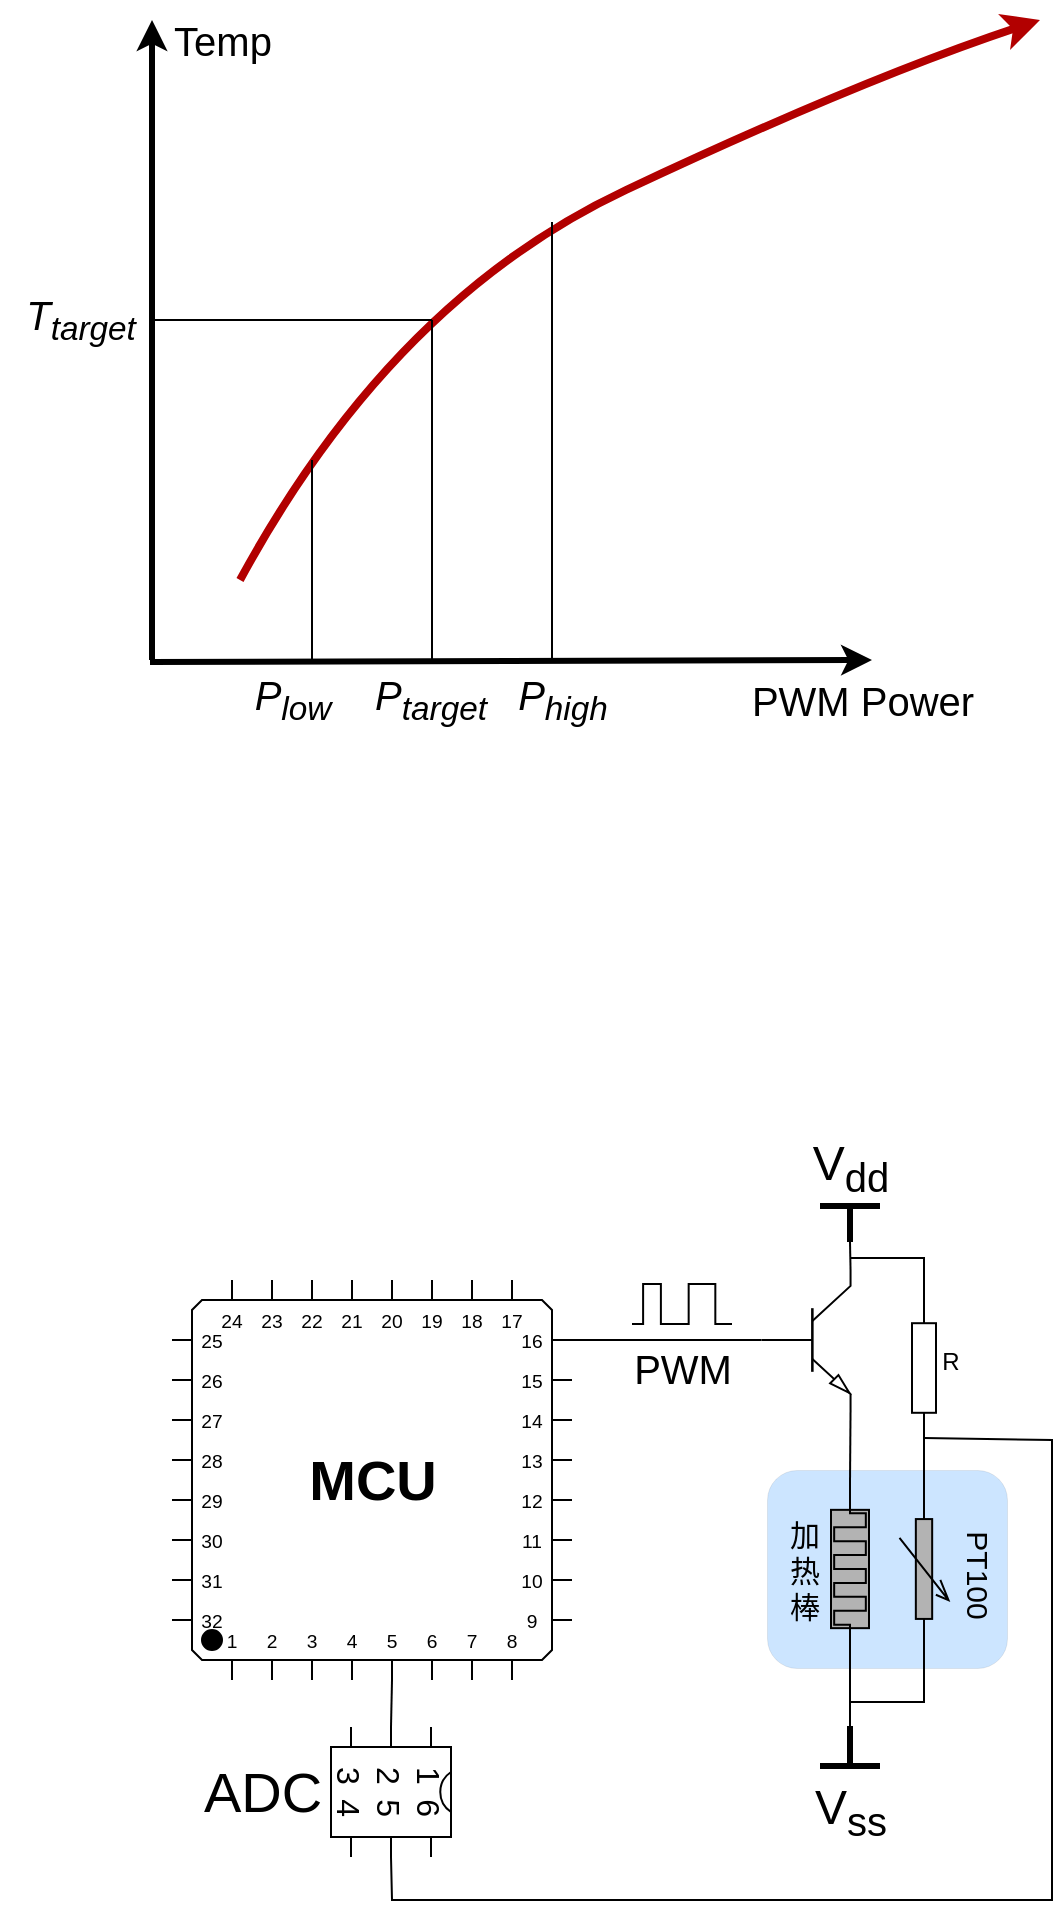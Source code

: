 <mxfile version="20.1.2" type="github">
  <diagram id="nseQSoo05uUmI_t9osFS" name="Page-1">
    <mxGraphModel dx="1950" dy="1235" grid="1" gridSize="10" guides="1" tooltips="1" connect="1" arrows="1" fold="1" page="0" pageScale="1" pageWidth="850" pageHeight="1100" math="0" shadow="0">
      <root>
        <mxCell id="0" />
        <mxCell id="1" parent="0" />
        <mxCell id="vsu4SN05_M3VtPQOTOQN-29" value="" style="rounded=1;whiteSpace=wrap;html=1;shadow=0;sketch=0;fillStyle=auto;fontSize=20;strokeColor=#36393d;strokeWidth=0;fillColor=#cce5ff;glass=0;" parent="1" vertex="1">
          <mxGeometry x="307.5" y="685" width="120" height="99" as="geometry" />
        </mxCell>
        <mxCell id="vsu4SN05_M3VtPQOTOQN-6" value="" style="verticalLabelPosition=bottom;shadow=0;dashed=0;align=center;html=1;verticalAlign=top;shape=mxgraph.electrical.transistors.npn_transistor_5;fillStyle=auto;strokeWidth=1;" parent="1" vertex="1">
          <mxGeometry x="302" y="585" width="50" height="70" as="geometry" />
        </mxCell>
        <mxCell id="vsu4SN05_M3VtPQOTOQN-7" value="&lt;b&gt;&lt;font style=&quot;font-size: 28px;&quot;&gt;MCU&lt;/font&gt;&lt;/b&gt;" style="shadow=0;dashed=0;align=center;html=1;strokeWidth=1;shape=mxgraph.electrical.logic_gates.qfp_ic;labelNames=a,b,c,d,e,f,g,h,i,j,k,l,m,n,o,p,q,r,s,t,u,v,w,x,y,z,a1,b1,c1,d1,e1,f1,g1,h1,i1,j1,k1,l1,m1,n1;fillStyle=auto;" parent="1" vertex="1">
          <mxGeometry x="10" y="590" width="200" height="200" as="geometry" />
        </mxCell>
        <mxCell id="vsu4SN05_M3VtPQOTOQN-8" value="" style="pointerEvents=1;verticalLabelPosition=bottom;shadow=0;dashed=0;align=center;html=1;verticalAlign=top;shape=mxgraph.electrical.resistors.variable_resistor_1;fillStyle=auto;strokeWidth=1;sketch=0;fillColor=#B3B3B3;rotation=90;" parent="1" vertex="1">
          <mxGeometry x="347" y="722.25" width="78" height="24.5" as="geometry" />
        </mxCell>
        <mxCell id="vsu4SN05_M3VtPQOTOQN-13" value="V&lt;sub&gt;dd&lt;/sub&gt;" style="verticalLabelPosition=top;verticalAlign=bottom;shape=mxgraph.electrical.signal_sources.vdd;shadow=0;dashed=0;align=center;strokeWidth=3;fontSize=24;html=1;flipV=1;sketch=0;fillStyle=solid;" parent="1" vertex="1">
          <mxGeometry x="334" y="553" width="30" height="18" as="geometry" />
        </mxCell>
        <mxCell id="vsu4SN05_M3VtPQOTOQN-14" value="V&lt;sub&gt;ss&lt;/sub&gt;" style="pointerEvents=1;verticalLabelPosition=bottom;shadow=0;dashed=0;align=center;html=1;verticalAlign=top;shape=mxgraph.electrical.signal_sources.vss2;fontSize=24;flipV=1;sketch=0;fillStyle=solid;strokeColor=#000000;strokeWidth=3;rotation=0;" parent="1" vertex="1">
          <mxGeometry x="334" y="813" width="30" height="20" as="geometry" />
        </mxCell>
        <mxCell id="vsu4SN05_M3VtPQOTOQN-15" value="" style="pointerEvents=1;verticalLabelPosition=bottom;shadow=0;dashed=0;align=center;html=1;verticalAlign=top;shape=mxgraph.electrical.waveforms.pulse_1;sketch=0;fillStyle=solid;strokeColor=#000000;strokeWidth=1;" parent="1" vertex="1">
          <mxGeometry x="240" y="592" width="20" height="20" as="geometry" />
        </mxCell>
        <mxCell id="vsu4SN05_M3VtPQOTOQN-20" value="" style="shadow=0;dashed=0;align=center;html=1;strokeWidth=1;shape=mxgraph.electrical.logic_gates.dual_inline_ic;labelNames=a,b,c,d,e,f,g,h,i,j,k,l,m,n,o,p,q,r,s,t;sketch=0;fillStyle=solid;fontSize=20;rotation=90;" parent="1" vertex="1">
          <mxGeometry x="87" y="816" width="65" height="60" as="geometry" />
        </mxCell>
        <mxCell id="vsu4SN05_M3VtPQOTOQN-25" value="" style="endArrow=none;html=1;rounded=0;fontSize=20;exitX=1;exitY=0;exitDx=0;exitDy=30;exitPerimeter=0;entryX=0;entryY=0.5;entryDx=0;entryDy=0;entryPerimeter=0;" parent="1" source="vsu4SN05_M3VtPQOTOQN-7" target="vsu4SN05_M3VtPQOTOQN-6" edge="1">
          <mxGeometry width="50" height="50" relative="1" as="geometry">
            <mxPoint x="320" y="870" as="sourcePoint" />
            <mxPoint x="370" y="820" as="targetPoint" />
          </mxGeometry>
        </mxCell>
        <mxCell id="vsu4SN05_M3VtPQOTOQN-26" value="" style="endArrow=none;html=1;rounded=0;fontSize=20;exitX=1;exitY=0;exitDx=0;exitDy=0;exitPerimeter=0;entryX=0.5;entryY=0;entryDx=0;entryDy=0;entryPerimeter=0;" parent="1" source="vsu4SN05_M3VtPQOTOQN-6" target="vsu4SN05_M3VtPQOTOQN-13" edge="1">
          <mxGeometry width="50" height="50" relative="1" as="geometry">
            <mxPoint x="270" y="870" as="sourcePoint" />
            <mxPoint x="320" y="820" as="targetPoint" />
          </mxGeometry>
        </mxCell>
        <mxCell id="vsu4SN05_M3VtPQOTOQN-27" value="" style="pointerEvents=1;verticalLabelPosition=bottom;shadow=0;dashed=0;align=center;html=1;verticalAlign=top;shape=mxgraph.electrical.waveforms.pulse_1;sketch=0;fillStyle=solid;strokeColor=#000000;strokeWidth=1;" parent="1" vertex="1">
          <mxGeometry x="260" y="592" width="30" height="20" as="geometry" />
        </mxCell>
        <mxCell id="vsu4SN05_M3VtPQOTOQN-28" value="PWM" style="text;html=1;align=center;verticalAlign=middle;resizable=0;points=[];autosize=1;strokeColor=none;fillColor=none;fontSize=20;" parent="1" vertex="1">
          <mxGeometry x="230" y="614" width="70" height="40" as="geometry" />
        </mxCell>
        <mxCell id="vsu4SN05_M3VtPQOTOQN-30" value="PT100" style="text;html=1;align=center;verticalAlign=middle;resizable=0;points=[];autosize=1;strokeColor=none;fillColor=none;fontSize=15;rotation=90;" parent="1" vertex="1">
          <mxGeometry x="382" y="722.25" width="62" height="30" as="geometry" />
        </mxCell>
        <mxCell id="vsu4SN05_M3VtPQOTOQN-31" value="加&lt;br&gt;热&lt;br&gt;棒" style="text;html=1;align=center;verticalAlign=middle;resizable=0;points=[];autosize=1;strokeColor=none;fillColor=none;fontSize=15;" parent="1" vertex="1">
          <mxGeometry x="309" y="701.5" width="33" height="66" as="geometry" />
        </mxCell>
        <mxCell id="vsu4SN05_M3VtPQOTOQN-32" value="" style="pointerEvents=1;verticalLabelPosition=bottom;shadow=0;dashed=0;align=center;html=1;verticalAlign=top;shape=mxgraph.electrical.resistors.memristor_2;rounded=1;glass=0;sketch=0;fillStyle=auto;fontSize=15;strokeColor=#000000;strokeWidth=1;fillColor=#B3B3B3;gradientColor=none;rotation=-90;" parent="1" vertex="1">
          <mxGeometry x="305.5" y="725" width="87" height="19" as="geometry" />
        </mxCell>
        <mxCell id="NxMC0CFwwKrrNspNMxqE-1" value="" style="endArrow=classic;html=1;rounded=0;strokeWidth=3;" parent="1" edge="1">
          <mxGeometry width="50" height="50" relative="1" as="geometry">
            <mxPoint x="-1" y="281" as="sourcePoint" />
            <mxPoint x="360" y="280" as="targetPoint" />
          </mxGeometry>
        </mxCell>
        <mxCell id="NxMC0CFwwKrrNspNMxqE-2" value="" style="endArrow=classic;html=1;rounded=0;strokeWidth=3;" parent="1" edge="1">
          <mxGeometry width="50" height="50" relative="1" as="geometry">
            <mxPoint y="280" as="sourcePoint" />
            <mxPoint y="-40" as="targetPoint" />
          </mxGeometry>
        </mxCell>
        <mxCell id="NxMC0CFwwKrrNspNMxqE-3" value="" style="curved=1;endArrow=classic;html=1;rounded=0;strokeWidth=4;fillColor=#e51400;strokeColor=#B20000;" parent="1" edge="1">
          <mxGeometry width="50" height="50" relative="1" as="geometry">
            <mxPoint x="44" y="240" as="sourcePoint" />
            <mxPoint x="444" y="-40" as="targetPoint" />
            <Array as="points">
              <mxPoint x="120" y="100" />
              <mxPoint x="354" y="-10" />
            </Array>
          </mxGeometry>
        </mxCell>
        <mxCell id="NxMC0CFwwKrrNspNMxqE-4" value="" style="endArrow=none;html=1;rounded=0;strokeWidth=1;" parent="1" edge="1">
          <mxGeometry width="50" height="50" relative="1" as="geometry">
            <mxPoint x="80" y="280" as="sourcePoint" />
            <mxPoint x="80" y="180" as="targetPoint" />
          </mxGeometry>
        </mxCell>
        <mxCell id="NxMC0CFwwKrrNspNMxqE-5" value="" style="endArrow=none;html=1;rounded=0;strokeWidth=1;" parent="1" edge="1">
          <mxGeometry width="50" height="50" relative="1" as="geometry">
            <mxPoint x="140" y="280" as="sourcePoint" />
            <mxPoint x="140" y="110" as="targetPoint" />
          </mxGeometry>
        </mxCell>
        <mxCell id="NxMC0CFwwKrrNspNMxqE-6" value="" style="endArrow=none;html=1;rounded=0;strokeWidth=1;" parent="1" edge="1">
          <mxGeometry width="50" height="50" relative="1" as="geometry">
            <mxPoint x="200" y="281" as="sourcePoint" />
            <mxPoint x="200" y="61" as="targetPoint" />
          </mxGeometry>
        </mxCell>
        <mxCell id="NxMC0CFwwKrrNspNMxqE-8" value="" style="endArrow=none;html=1;rounded=0;strokeWidth=1;" parent="1" edge="1">
          <mxGeometry width="50" height="50" relative="1" as="geometry">
            <mxPoint y="110" as="sourcePoint" />
            <mxPoint x="140" y="110" as="targetPoint" />
          </mxGeometry>
        </mxCell>
        <mxCell id="NxMC0CFwwKrrNspNMxqE-9" value="&lt;i style=&quot;font-size: 20px;&quot;&gt;T&lt;sub&gt;target&lt;/sub&gt;&lt;/i&gt;" style="text;html=1;align=center;verticalAlign=middle;resizable=0;points=[];autosize=1;strokeColor=none;fillColor=none;" parent="1" vertex="1">
          <mxGeometry x="-76" y="90" width="80" height="40" as="geometry" />
        </mxCell>
        <mxCell id="NxMC0CFwwKrrNspNMxqE-11" value="&lt;span style=&quot;font-size: 20px;&quot;&gt;&lt;i&gt;P&lt;sub&gt;target&lt;/sub&gt;&lt;/i&gt;&lt;/span&gt;" style="text;html=1;align=center;verticalAlign=middle;resizable=0;points=[];autosize=1;strokeColor=none;fillColor=none;" parent="1" vertex="1">
          <mxGeometry x="99" y="280" width="80" height="40" as="geometry" />
        </mxCell>
        <mxCell id="NxMC0CFwwKrrNspNMxqE-12" value="&lt;span style=&quot;font-size: 20px;&quot;&gt;&lt;i&gt;P&lt;sub&gt;low&lt;/sub&gt;&lt;/i&gt;&lt;/span&gt;" style="text;html=1;align=center;verticalAlign=middle;resizable=0;points=[];autosize=1;strokeColor=none;fillColor=none;" parent="1" vertex="1">
          <mxGeometry x="40" y="280" width="60" height="40" as="geometry" />
        </mxCell>
        <mxCell id="NxMC0CFwwKrrNspNMxqE-13" value="&lt;span style=&quot;font-size: 20px;&quot;&gt;&lt;i&gt;P&lt;sub&gt;high&lt;/sub&gt;&lt;/i&gt;&lt;/span&gt;" style="text;html=1;align=center;verticalAlign=middle;resizable=0;points=[];autosize=1;strokeColor=none;fillColor=none;" parent="1" vertex="1">
          <mxGeometry x="170" y="280" width="70" height="40" as="geometry" />
        </mxCell>
        <mxCell id="NxMC0CFwwKrrNspNMxqE-14" value="PWM Power" style="text;html=1;align=center;verticalAlign=middle;resizable=0;points=[];autosize=1;strokeColor=none;fillColor=none;fontSize=20;" parent="1" vertex="1">
          <mxGeometry x="290" y="280" width="130" height="40" as="geometry" />
        </mxCell>
        <mxCell id="NxMC0CFwwKrrNspNMxqE-15" value="Temp" style="text;html=1;align=center;verticalAlign=middle;resizable=0;points=[];autosize=1;strokeColor=none;fillColor=none;fontSize=20;" parent="1" vertex="1">
          <mxGeometry y="-50" width="70" height="40" as="geometry" />
        </mxCell>
        <mxCell id="Pe2KazyHyBKpBOcMPSSO-1" value="" style="pointerEvents=1;verticalLabelPosition=bottom;shadow=0;dashed=0;align=center;html=1;verticalAlign=top;shape=mxgraph.electrical.resistors.resistor_1;rotation=-90;" vertex="1" parent="1">
          <mxGeometry x="351" y="628" width="70" height="12" as="geometry" />
        </mxCell>
        <mxCell id="Pe2KazyHyBKpBOcMPSSO-2" value="" style="endArrow=none;html=1;rounded=0;exitX=0;exitY=1;exitDx=110;exitDy=0;exitPerimeter=0;entryX=0;entryY=0;entryDx=0;entryDy=30;entryPerimeter=0;" edge="1" parent="1" source="vsu4SN05_M3VtPQOTOQN-7" target="vsu4SN05_M3VtPQOTOQN-20">
          <mxGeometry width="50" height="50" relative="1" as="geometry">
            <mxPoint x="528" y="823" as="sourcePoint" />
            <mxPoint x="120" y="825" as="targetPoint" />
          </mxGeometry>
        </mxCell>
        <mxCell id="Pe2KazyHyBKpBOcMPSSO-3" value="" style="endArrow=none;html=1;rounded=0;entryX=1;entryY=1;entryDx=0;entryDy=0;entryPerimeter=0;exitX=1;exitY=0.5;exitDx=0;exitDy=0;exitPerimeter=0;" edge="1" parent="1" source="vsu4SN05_M3VtPQOTOQN-32" target="vsu4SN05_M3VtPQOTOQN-6">
          <mxGeometry width="50" height="50" relative="1" as="geometry">
            <mxPoint x="528" y="823" as="sourcePoint" />
            <mxPoint x="578" y="773" as="targetPoint" />
          </mxGeometry>
        </mxCell>
        <mxCell id="Pe2KazyHyBKpBOcMPSSO-5" value="" style="endArrow=none;html=1;rounded=0;entryX=0;entryY=0.5;entryDx=0;entryDy=0;entryPerimeter=0;exitX=0;exitY=0.5;exitDx=0;exitDy=0;exitPerimeter=0;" edge="1" parent="1" source="vsu4SN05_M3VtPQOTOQN-8" target="Pe2KazyHyBKpBOcMPSSO-1">
          <mxGeometry width="50" height="50" relative="1" as="geometry">
            <mxPoint x="528" y="823" as="sourcePoint" />
            <mxPoint x="578" y="773" as="targetPoint" />
          </mxGeometry>
        </mxCell>
        <mxCell id="Pe2KazyHyBKpBOcMPSSO-6" value="" style="endArrow=none;html=1;rounded=0;entryX=1;entryY=0.5;entryDx=0;entryDy=0;entryPerimeter=0;" edge="1" parent="1" target="Pe2KazyHyBKpBOcMPSSO-1">
          <mxGeometry width="50" height="50" relative="1" as="geometry">
            <mxPoint x="349" y="579" as="sourcePoint" />
            <mxPoint x="578" y="773" as="targetPoint" />
            <Array as="points">
              <mxPoint x="386" y="579" />
            </Array>
          </mxGeometry>
        </mxCell>
        <mxCell id="Pe2KazyHyBKpBOcMPSSO-7" value="" style="endArrow=none;html=1;rounded=0;exitX=0;exitY=0.5;exitDx=0;exitDy=0;exitPerimeter=0;entryX=0.5;entryY=1;entryDx=0;entryDy=0;entryPerimeter=0;" edge="1" parent="1" source="vsu4SN05_M3VtPQOTOQN-32" target="vsu4SN05_M3VtPQOTOQN-14">
          <mxGeometry width="50" height="50" relative="1" as="geometry">
            <mxPoint x="528" y="805" as="sourcePoint" />
            <mxPoint x="578" y="755" as="targetPoint" />
          </mxGeometry>
        </mxCell>
        <mxCell id="Pe2KazyHyBKpBOcMPSSO-8" value="" style="endArrow=none;html=1;rounded=0;exitX=1;exitY=0.5;exitDx=0;exitDy=0;exitPerimeter=0;" edge="1" parent="1" source="vsu4SN05_M3VtPQOTOQN-8">
          <mxGeometry width="50" height="50" relative="1" as="geometry">
            <mxPoint x="528" y="805" as="sourcePoint" />
            <mxPoint x="349" y="801" as="targetPoint" />
            <Array as="points">
              <mxPoint x="386" y="801" />
            </Array>
          </mxGeometry>
        </mxCell>
        <mxCell id="Pe2KazyHyBKpBOcMPSSO-9" value="R" style="text;html=1;align=center;verticalAlign=middle;resizable=0;points=[];autosize=1;strokeColor=none;fillColor=none;" vertex="1" parent="1">
          <mxGeometry x="385" y="618" width="27" height="26" as="geometry" />
        </mxCell>
        <mxCell id="Pe2KazyHyBKpBOcMPSSO-10" value="ADC" style="text;html=1;align=center;verticalAlign=middle;resizable=0;points=[];autosize=1;strokeColor=none;fillColor=none;fontSize=28;" vertex="1" parent="1">
          <mxGeometry x="16" y="823" width="77" height="46" as="geometry" />
        </mxCell>
        <mxCell id="Pe2KazyHyBKpBOcMPSSO-11" value="" style="endArrow=none;html=1;rounded=0;fontSize=28;exitX=1;exitY=0;exitDx=0;exitDy=30;exitPerimeter=0;entryX=0;entryY=0.5;entryDx=0;entryDy=0;entryPerimeter=0;" edge="1" parent="1" source="vsu4SN05_M3VtPQOTOQN-20" target="Pe2KazyHyBKpBOcMPSSO-1">
          <mxGeometry width="50" height="50" relative="1" as="geometry">
            <mxPoint x="528" y="805" as="sourcePoint" />
            <mxPoint x="578" y="755" as="targetPoint" />
            <Array as="points">
              <mxPoint x="120" y="900" />
              <mxPoint x="450" y="900" />
              <mxPoint x="450" y="670" />
            </Array>
          </mxGeometry>
        </mxCell>
      </root>
    </mxGraphModel>
  </diagram>
</mxfile>
